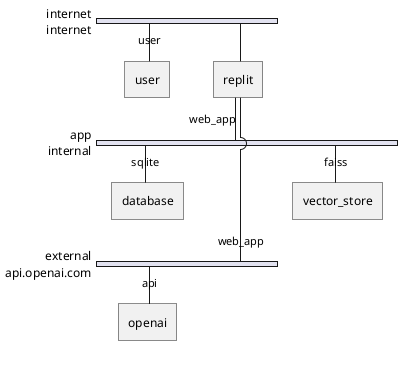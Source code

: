
@startuml Network Architecture
nwdiag {
  network internet {
    address = "internet"
    user [address = "user"]
    replit
  }
  
  network app {
    address = "internal"
    replit [address = "web_app"]
    database [address = "sqlite"]
    vector_store [address = "faiss"]
  }
  
  network external {
    address = "api.openai.com"
    replit [address = "web_app"]
    openai [address = "api"]
  }
}
@enduml
